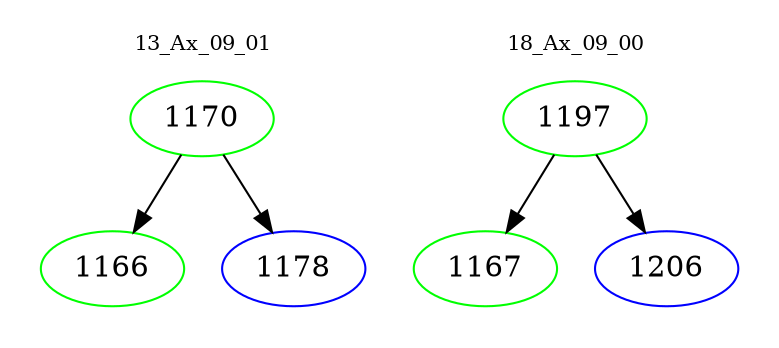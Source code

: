 digraph{
subgraph cluster_0 {
color = white
label = "13_Ax_09_01";
fontsize=10;
T0_1170 [label="1170", color="green"]
T0_1170 -> T0_1166 [color="black"]
T0_1166 [label="1166", color="green"]
T0_1170 -> T0_1178 [color="black"]
T0_1178 [label="1178", color="blue"]
}
subgraph cluster_1 {
color = white
label = "18_Ax_09_00";
fontsize=10;
T1_1197 [label="1197", color="green"]
T1_1197 -> T1_1167 [color="black"]
T1_1167 [label="1167", color="green"]
T1_1197 -> T1_1206 [color="black"]
T1_1206 [label="1206", color="blue"]
}
}
